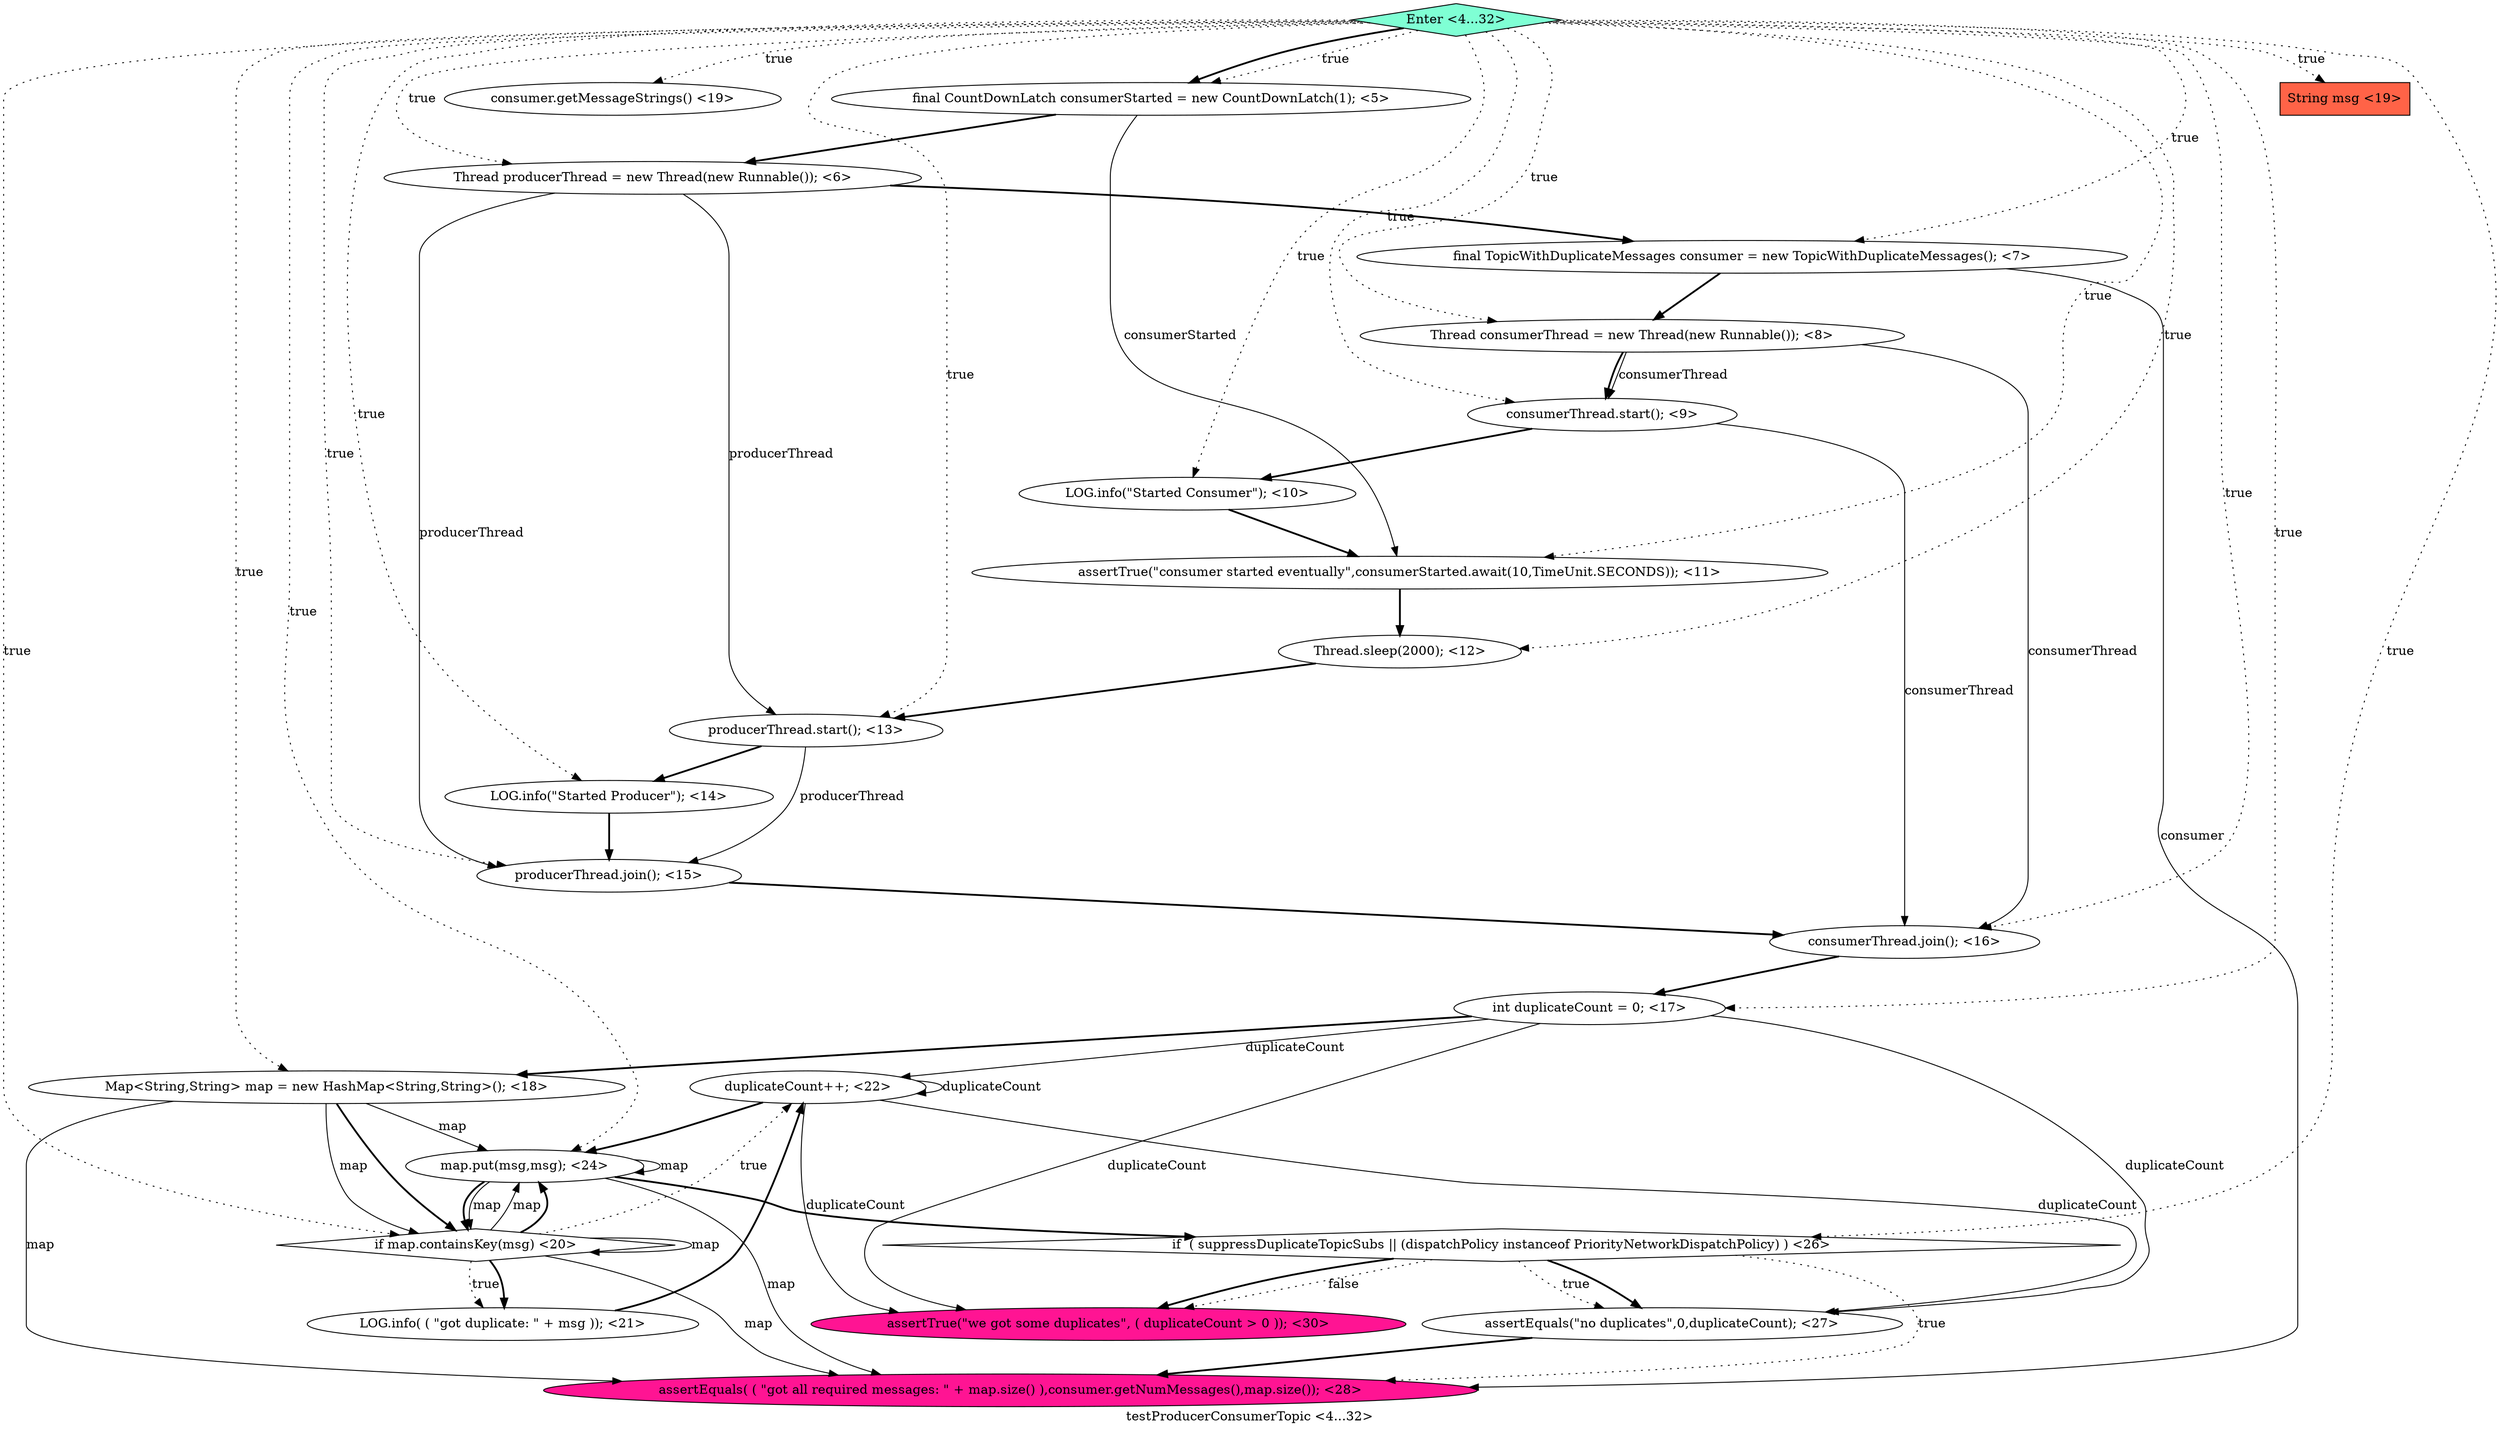 digraph PDG {
label = "testProducerConsumerTopic <4...32>";
0.5 [style = filled, label = "LOG.info(\"Started Consumer\"); <10>", fillcolor = white, shape = ellipse];
0.6 [style = filled, label = "assertTrue(\"consumer started eventually\",consumerStarted.await(10,TimeUnit.SECONDS)); <11>", fillcolor = white, shape = ellipse];
0.16 [style = filled, label = "if map.containsKey(msg) <20>", fillcolor = white, shape = diamond];
0.11 [style = filled, label = "consumerThread.join(); <16>", fillcolor = white, shape = ellipse];
0.0 [style = filled, label = "final CountDownLatch consumerStarted = new CountDownLatch(1); <5>", fillcolor = white, shape = ellipse];
0.3 [style = filled, label = "Thread consumerThread = new Thread(new Runnable()); <8>", fillcolor = white, shape = ellipse];
0.17 [style = filled, label = "LOG.info( ( \"got duplicate: \" + msg )); <21>", fillcolor = white, shape = ellipse];
0.15 [style = filled, label = "consumer.getMessageStrings() <19>", fillcolor = white, shape = ellipse];
0.4 [style = filled, label = "consumerThread.start(); <9>", fillcolor = white, shape = ellipse];
0.21 [style = filled, label = "assertEquals(\"no duplicates\",0,duplicateCount); <27>", fillcolor = white, shape = ellipse];
0.23 [style = filled, label = "assertTrue(\"we got some duplicates\", ( duplicateCount > 0 )); <30>", fillcolor = deeppink, shape = ellipse];
0.10 [style = filled, label = "producerThread.join(); <15>", fillcolor = white, shape = ellipse];
0.24 [style = filled, label = "Enter <4...32>", fillcolor = aquamarine, shape = diamond];
0.9 [style = filled, label = "LOG.info(\"Started Producer\"); <14>", fillcolor = white, shape = ellipse];
0.19 [style = filled, label = "map.put(msg,msg); <24>", fillcolor = white, shape = ellipse];
0.8 [style = filled, label = "producerThread.start(); <13>", fillcolor = white, shape = ellipse];
0.18 [style = filled, label = "duplicateCount++; <22>", fillcolor = white, shape = ellipse];
0.7 [style = filled, label = "Thread.sleep(2000); <12>", fillcolor = white, shape = ellipse];
0.22 [style = filled, label = "assertEquals( ( \"got all required messages: \" + map.size() ),consumer.getNumMessages(),map.size()); <28>", fillcolor = deeppink, shape = ellipse];
0.12 [style = filled, label = "int duplicateCount = 0; <17>", fillcolor = white, shape = ellipse];
0.20 [style = filled, label = "if  ( suppressDuplicateTopicSubs || (dispatchPolicy instanceof PriorityNetworkDispatchPolicy) ) <26>", fillcolor = white, shape = diamond];
0.1 [style = filled, label = "Thread producerThread = new Thread(new Runnable()); <6>", fillcolor = white, shape = ellipse];
0.13 [style = filled, label = "Map<String,String> map = new HashMap<String,String>(); <18>", fillcolor = white, shape = ellipse];
0.14 [style = filled, label = "String msg <19>", fillcolor = tomato, shape = box];
0.2 [style = filled, label = "final TopicWithDuplicateMessages consumer = new TopicWithDuplicateMessages(); <7>", fillcolor = white, shape = ellipse];
0.0 -> 0.1 [style = bold, label=""];
0.0 -> 0.6 [style = solid, label="consumerStarted"];
0.1 -> 0.2 [style = bold, label=""];
0.1 -> 0.8 [style = solid, label="producerThread"];
0.1 -> 0.10 [style = solid, label="producerThread"];
0.2 -> 0.3 [style = bold, label=""];
0.2 -> 0.22 [style = solid, label="consumer"];
0.3 -> 0.4 [style = solid, label="consumerThread"];
0.3 -> 0.4 [style = bold, label=""];
0.3 -> 0.11 [style = solid, label="consumerThread"];
0.4 -> 0.5 [style = bold, label=""];
0.4 -> 0.11 [style = solid, label="consumerThread"];
0.5 -> 0.6 [style = bold, label=""];
0.6 -> 0.7 [style = bold, label=""];
0.7 -> 0.8 [style = bold, label=""];
0.8 -> 0.9 [style = bold, label=""];
0.8 -> 0.10 [style = solid, label="producerThread"];
0.9 -> 0.10 [style = bold, label=""];
0.10 -> 0.11 [style = bold, label=""];
0.11 -> 0.12 [style = bold, label=""];
0.12 -> 0.13 [style = bold, label=""];
0.12 -> 0.18 [style = solid, label="duplicateCount"];
0.12 -> 0.21 [style = solid, label="duplicateCount"];
0.12 -> 0.23 [style = solid, label="duplicateCount"];
0.13 -> 0.16 [style = solid, label="map"];
0.13 -> 0.16 [style = bold, label=""];
0.13 -> 0.19 [style = solid, label="map"];
0.13 -> 0.22 [style = solid, label="map"];
0.16 -> 0.16 [style = solid, label="map"];
0.16 -> 0.17 [style = dotted, label="true"];
0.16 -> 0.17 [style = bold, label=""];
0.16 -> 0.18 [style = dotted, label="true"];
0.16 -> 0.19 [style = solid, label="map"];
0.16 -> 0.19 [style = bold, label=""];
0.16 -> 0.22 [style = solid, label="map"];
0.17 -> 0.18 [style = bold, label=""];
0.18 -> 0.18 [style = solid, label="duplicateCount"];
0.18 -> 0.19 [style = bold, label=""];
0.18 -> 0.21 [style = solid, label="duplicateCount"];
0.18 -> 0.23 [style = solid, label="duplicateCount"];
0.19 -> 0.16 [style = solid, label="map"];
0.19 -> 0.16 [style = bold, label=""];
0.19 -> 0.19 [style = solid, label="map"];
0.19 -> 0.20 [style = bold, label=""];
0.19 -> 0.22 [style = solid, label="map"];
0.20 -> 0.21 [style = dotted, label="true"];
0.20 -> 0.21 [style = bold, label=""];
0.20 -> 0.22 [style = dotted, label="true"];
0.20 -> 0.23 [style = dotted, label="false"];
0.20 -> 0.23 [style = bold, label=""];
0.21 -> 0.22 [style = bold, label=""];
0.24 -> 0.0 [style = dotted, label="true"];
0.24 -> 0.0 [style = bold, label=""];
0.24 -> 0.1 [style = dotted, label="true"];
0.24 -> 0.2 [style = dotted, label="true"];
0.24 -> 0.3 [style = dotted, label="true"];
0.24 -> 0.4 [style = dotted, label="true"];
0.24 -> 0.5 [style = dotted, label="true"];
0.24 -> 0.6 [style = dotted, label="true"];
0.24 -> 0.7 [style = dotted, label="true"];
0.24 -> 0.8 [style = dotted, label="true"];
0.24 -> 0.9 [style = dotted, label="true"];
0.24 -> 0.10 [style = dotted, label="true"];
0.24 -> 0.11 [style = dotted, label="true"];
0.24 -> 0.12 [style = dotted, label="true"];
0.24 -> 0.13 [style = dotted, label="true"];
0.24 -> 0.14 [style = dotted, label="true"];
0.24 -> 0.15 [style = dotted, label="true"];
0.24 -> 0.16 [style = dotted, label="true"];
0.24 -> 0.19 [style = dotted, label="true"];
0.24 -> 0.20 [style = dotted, label="true"];
}
